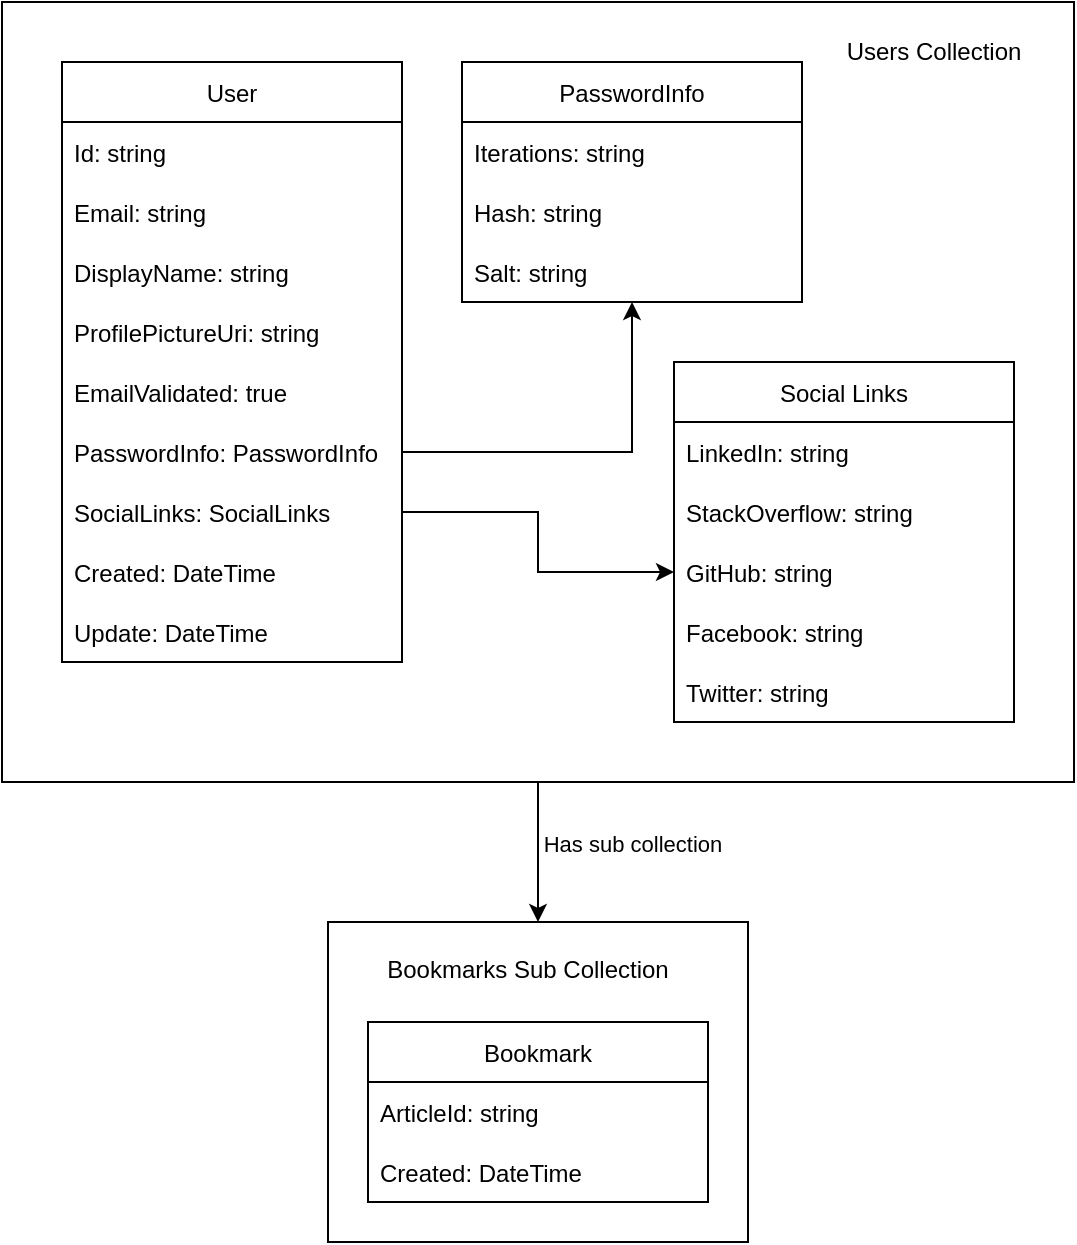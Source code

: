 <mxfile version="20.2.7" type="github">
  <diagram id="eoDmwnrt7AnTwp-9dPMA" name="Page-1">
    <mxGraphModel dx="1234" dy="771" grid="1" gridSize="10" guides="1" tooltips="1" connect="1" arrows="1" fold="1" page="1" pageScale="1" pageWidth="827" pageHeight="1169" math="0" shadow="0">
      <root>
        <mxCell id="0" />
        <mxCell id="1" parent="0" />
        <mxCell id="MaDMwwRkFXLWG0-b9X80-70" style="edgeStyle=orthogonalEdgeStyle;rounded=0;orthogonalLoop=1;jettySize=auto;html=1;exitX=0.5;exitY=1;exitDx=0;exitDy=0;entryX=0.5;entryY=0;entryDx=0;entryDy=0;" parent="1" source="MaDMwwRkFXLWG0-b9X80-37" target="MaDMwwRkFXLWG0-b9X80-52" edge="1">
          <mxGeometry relative="1" as="geometry" />
        </mxCell>
        <mxCell id="MaDMwwRkFXLWG0-b9X80-71" value="Has sub collection" style="edgeLabel;html=1;align=center;verticalAlign=middle;resizable=0;points=[];labelBackgroundColor=none;" parent="MaDMwwRkFXLWG0-b9X80-70" vertex="1" connectable="0">
          <mxGeometry x="-0.02" y="-3" relative="1" as="geometry">
            <mxPoint x="50" y="-4" as="offset" />
          </mxGeometry>
        </mxCell>
        <mxCell id="MaDMwwRkFXLWG0-b9X80-72" value="" style="group" parent="1" vertex="1" connectable="0">
          <mxGeometry x="10" y="110" width="536" height="390" as="geometry" />
        </mxCell>
        <mxCell id="MaDMwwRkFXLWG0-b9X80-1" value="User" style="swimlane;fontStyle=0;childLayout=stackLayout;horizontal=1;startSize=30;horizontalStack=0;resizeParent=1;resizeParentMax=0;resizeLast=0;collapsible=1;marginBottom=0;fillStyle=auto;swimlaneLine=1;glass=0;" parent="MaDMwwRkFXLWG0-b9X80-72" vertex="1">
          <mxGeometry x="30" y="30" width="170" height="300" as="geometry">
            <mxRectangle x="150" y="170" width="70" height="30" as="alternateBounds" />
          </mxGeometry>
        </mxCell>
        <mxCell id="MaDMwwRkFXLWG0-b9X80-2" value="Id: string" style="text;strokeColor=none;fillColor=none;align=left;verticalAlign=middle;spacingLeft=4;spacingRight=4;overflow=hidden;points=[[0,0.5],[1,0.5]];portConstraint=eastwest;rotatable=0;" parent="MaDMwwRkFXLWG0-b9X80-1" vertex="1">
          <mxGeometry y="30" width="170" height="30" as="geometry" />
        </mxCell>
        <mxCell id="MaDMwwRkFXLWG0-b9X80-3" value="Email: string" style="text;strokeColor=none;fillColor=none;align=left;verticalAlign=middle;spacingLeft=4;spacingRight=4;overflow=hidden;points=[[0,0.5],[1,0.5]];portConstraint=eastwest;rotatable=0;" parent="MaDMwwRkFXLWG0-b9X80-1" vertex="1">
          <mxGeometry y="60" width="170" height="30" as="geometry" />
        </mxCell>
        <mxCell id="MaDMwwRkFXLWG0-b9X80-4" value="DisplayName: string" style="text;strokeColor=none;fillColor=none;align=left;verticalAlign=middle;spacingLeft=4;spacingRight=4;overflow=hidden;points=[[0,0.5],[1,0.5]];portConstraint=eastwest;rotatable=0;" parent="MaDMwwRkFXLWG0-b9X80-1" vertex="1">
          <mxGeometry y="90" width="170" height="30" as="geometry" />
        </mxCell>
        <mxCell id="MaDMwwRkFXLWG0-b9X80-10" value="ProfilePictureUri: string" style="text;strokeColor=none;fillColor=none;align=left;verticalAlign=middle;spacingLeft=4;spacingRight=4;overflow=hidden;points=[[0,0.5],[1,0.5]];portConstraint=eastwest;rotatable=0;" parent="MaDMwwRkFXLWG0-b9X80-1" vertex="1">
          <mxGeometry y="120" width="170" height="30" as="geometry" />
        </mxCell>
        <mxCell id="MaDMwwRkFXLWG0-b9X80-11" value="EmailValidated: true" style="text;strokeColor=none;fillColor=none;align=left;verticalAlign=middle;spacingLeft=4;spacingRight=4;overflow=hidden;points=[[0,0.5],[1,0.5]];portConstraint=eastwest;rotatable=0;" parent="MaDMwwRkFXLWG0-b9X80-1" vertex="1">
          <mxGeometry y="150" width="170" height="30" as="geometry" />
        </mxCell>
        <mxCell id="MaDMwwRkFXLWG0-b9X80-12" value="PasswordInfo: PasswordInfo" style="text;strokeColor=none;fillColor=none;align=left;verticalAlign=middle;spacingLeft=4;spacingRight=4;overflow=hidden;points=[[0,0.5],[1,0.5]];portConstraint=eastwest;rotatable=0;" parent="MaDMwwRkFXLWG0-b9X80-1" vertex="1">
          <mxGeometry y="180" width="170" height="30" as="geometry" />
        </mxCell>
        <mxCell id="MaDMwwRkFXLWG0-b9X80-13" value="SocialLinks: SocialLinks" style="text;strokeColor=none;fillColor=none;align=left;verticalAlign=middle;spacingLeft=4;spacingRight=4;overflow=hidden;points=[[0,0.5],[1,0.5]];portConstraint=eastwest;rotatable=0;" parent="MaDMwwRkFXLWG0-b9X80-1" vertex="1">
          <mxGeometry y="210" width="170" height="30" as="geometry" />
        </mxCell>
        <mxCell id="MaDMwwRkFXLWG0-b9X80-14" value="Created: DateTime" style="text;strokeColor=none;fillColor=none;align=left;verticalAlign=middle;spacingLeft=4;spacingRight=4;overflow=hidden;points=[[0,0.5],[1,0.5]];portConstraint=eastwest;rotatable=0;" parent="MaDMwwRkFXLWG0-b9X80-1" vertex="1">
          <mxGeometry y="240" width="170" height="30" as="geometry" />
        </mxCell>
        <mxCell id="MaDMwwRkFXLWG0-b9X80-15" value="Update: DateTime" style="text;strokeColor=none;fillColor=none;align=left;verticalAlign=middle;spacingLeft=4;spacingRight=4;overflow=hidden;points=[[0,0.5],[1,0.5]];portConstraint=eastwest;rotatable=0;" parent="MaDMwwRkFXLWG0-b9X80-1" vertex="1">
          <mxGeometry y="270" width="170" height="30" as="geometry" />
        </mxCell>
        <mxCell id="MaDMwwRkFXLWG0-b9X80-37" value="" style="rounded=0;whiteSpace=wrap;html=1;glass=0;fillStyle=auto;fillColor=none;" parent="MaDMwwRkFXLWG0-b9X80-72" vertex="1">
          <mxGeometry width="536" height="390" as="geometry" />
        </mxCell>
        <mxCell id="MaDMwwRkFXLWG0-b9X80-16" value="PasswordInfo" style="swimlane;fontStyle=0;childLayout=stackLayout;horizontal=1;startSize=30;horizontalStack=0;resizeParent=1;resizeParentMax=0;resizeLast=0;collapsible=1;marginBottom=0;fillStyle=auto;swimlaneLine=1;glass=0;" parent="MaDMwwRkFXLWG0-b9X80-72" vertex="1">
          <mxGeometry x="230" y="30" width="170" height="120" as="geometry">
            <mxRectangle x="230" y="30" width="90" height="30" as="alternateBounds" />
          </mxGeometry>
        </mxCell>
        <mxCell id="MaDMwwRkFXLWG0-b9X80-17" value="Iterations: string" style="text;strokeColor=none;fillColor=none;align=left;verticalAlign=middle;spacingLeft=4;spacingRight=4;overflow=hidden;points=[[0,0.5],[1,0.5]];portConstraint=eastwest;rotatable=0;" parent="MaDMwwRkFXLWG0-b9X80-16" vertex="1">
          <mxGeometry y="30" width="170" height="30" as="geometry" />
        </mxCell>
        <mxCell id="MaDMwwRkFXLWG0-b9X80-18" value="Hash: string" style="text;strokeColor=none;fillColor=none;align=left;verticalAlign=middle;spacingLeft=4;spacingRight=4;overflow=hidden;points=[[0,0.5],[1,0.5]];portConstraint=eastwest;rotatable=0;" parent="MaDMwwRkFXLWG0-b9X80-16" vertex="1">
          <mxGeometry y="60" width="170" height="30" as="geometry" />
        </mxCell>
        <mxCell id="MaDMwwRkFXLWG0-b9X80-19" value="Salt: string" style="text;strokeColor=none;fillColor=none;align=left;verticalAlign=middle;spacingLeft=4;spacingRight=4;overflow=hidden;points=[[0,0.5],[1,0.5]];portConstraint=eastwest;rotatable=0;" parent="MaDMwwRkFXLWG0-b9X80-16" vertex="1">
          <mxGeometry y="90" width="170" height="30" as="geometry" />
        </mxCell>
        <mxCell id="MaDMwwRkFXLWG0-b9X80-26" value="Social Links" style="swimlane;fontStyle=0;childLayout=stackLayout;horizontal=1;startSize=30;horizontalStack=0;resizeParent=1;resizeParentMax=0;resizeLast=0;collapsible=1;marginBottom=0;fillStyle=auto;swimlaneLine=1;glass=0;" parent="MaDMwwRkFXLWG0-b9X80-72" vertex="1">
          <mxGeometry x="336" y="180" width="170" height="180" as="geometry">
            <mxRectangle x="340" y="165" width="90" height="30" as="alternateBounds" />
          </mxGeometry>
        </mxCell>
        <mxCell id="MaDMwwRkFXLWG0-b9X80-27" value="LinkedIn: string" style="text;strokeColor=none;fillColor=none;align=left;verticalAlign=middle;spacingLeft=4;spacingRight=4;overflow=hidden;points=[[0,0.5],[1,0.5]];portConstraint=eastwest;rotatable=0;" parent="MaDMwwRkFXLWG0-b9X80-26" vertex="1">
          <mxGeometry y="30" width="170" height="30" as="geometry" />
        </mxCell>
        <mxCell id="MaDMwwRkFXLWG0-b9X80-28" value="StackOverflow: string" style="text;strokeColor=none;fillColor=none;align=left;verticalAlign=middle;spacingLeft=4;spacingRight=4;overflow=hidden;points=[[0,0.5],[1,0.5]];portConstraint=eastwest;rotatable=0;" parent="MaDMwwRkFXLWG0-b9X80-26" vertex="1">
          <mxGeometry y="60" width="170" height="30" as="geometry" />
        </mxCell>
        <mxCell id="MaDMwwRkFXLWG0-b9X80-29" value="GitHub: string" style="text;strokeColor=none;fillColor=none;align=left;verticalAlign=middle;spacingLeft=4;spacingRight=4;overflow=hidden;points=[[0,0.5],[1,0.5]];portConstraint=eastwest;rotatable=0;" parent="MaDMwwRkFXLWG0-b9X80-26" vertex="1">
          <mxGeometry y="90" width="170" height="30" as="geometry" />
        </mxCell>
        <mxCell id="MaDMwwRkFXLWG0-b9X80-30" value="Facebook: string" style="text;strokeColor=none;fillColor=none;align=left;verticalAlign=middle;spacingLeft=4;spacingRight=4;overflow=hidden;points=[[0,0.5],[1,0.5]];portConstraint=eastwest;rotatable=0;" parent="MaDMwwRkFXLWG0-b9X80-26" vertex="1">
          <mxGeometry y="120" width="170" height="30" as="geometry" />
        </mxCell>
        <mxCell id="MaDMwwRkFXLWG0-b9X80-31" value="Twitter: string" style="text;strokeColor=none;fillColor=none;align=left;verticalAlign=middle;spacingLeft=4;spacingRight=4;overflow=hidden;points=[[0,0.5],[1,0.5]];portConstraint=eastwest;rotatable=0;" parent="MaDMwwRkFXLWG0-b9X80-26" vertex="1">
          <mxGeometry y="150" width="170" height="30" as="geometry" />
        </mxCell>
        <mxCell id="MaDMwwRkFXLWG0-b9X80-33" style="edgeStyle=orthogonalEdgeStyle;rounded=0;orthogonalLoop=1;jettySize=auto;html=1;entryX=0.5;entryY=1;entryDx=0;entryDy=0;" parent="MaDMwwRkFXLWG0-b9X80-72" source="MaDMwwRkFXLWG0-b9X80-12" target="MaDMwwRkFXLWG0-b9X80-16" edge="1">
          <mxGeometry relative="1" as="geometry" />
        </mxCell>
        <mxCell id="MaDMwwRkFXLWG0-b9X80-35" style="edgeStyle=orthogonalEdgeStyle;rounded=0;orthogonalLoop=1;jettySize=auto;html=1;entryX=0;entryY=0.5;entryDx=0;entryDy=0;" parent="MaDMwwRkFXLWG0-b9X80-72" source="MaDMwwRkFXLWG0-b9X80-13" target="MaDMwwRkFXLWG0-b9X80-29" edge="1">
          <mxGeometry relative="1" as="geometry" />
        </mxCell>
        <mxCell id="MaDMwwRkFXLWG0-b9X80-39" value="Users Collection" style="text;html=1;strokeColor=none;fillColor=none;align=center;verticalAlign=middle;whiteSpace=wrap;rounded=0;glass=0;fillStyle=auto;" parent="MaDMwwRkFXLWG0-b9X80-72" vertex="1">
          <mxGeometry x="416" y="10" width="100" height="30" as="geometry" />
        </mxCell>
        <mxCell id="dqGDU8URhDtBPE2BqEyg-2" value="" style="group" vertex="1" connectable="0" parent="1">
          <mxGeometry x="173" y="570" width="210" height="160" as="geometry" />
        </mxCell>
        <mxCell id="MaDMwwRkFXLWG0-b9X80-52" value="" style="rounded=0;whiteSpace=wrap;html=1;glass=0;fillStyle=auto;fillColor=none;" parent="dqGDU8URhDtBPE2BqEyg-2" vertex="1">
          <mxGeometry width="210" height="160" as="geometry" />
        </mxCell>
        <mxCell id="MaDMwwRkFXLWG0-b9X80-42" value="Bookmark" style="swimlane;fontStyle=0;childLayout=stackLayout;horizontal=1;startSize=30;horizontalStack=0;resizeParent=1;resizeParentMax=0;resizeLast=0;collapsible=1;marginBottom=0;fillStyle=auto;swimlaneLine=1;glass=0;" parent="dqGDU8URhDtBPE2BqEyg-2" vertex="1">
          <mxGeometry x="20" y="50" width="170" height="90" as="geometry">
            <mxRectangle x="20" y="54" width="70" height="30" as="alternateBounds" />
          </mxGeometry>
        </mxCell>
        <mxCell id="MaDMwwRkFXLWG0-b9X80-44" value="ArticleId: string" style="text;strokeColor=none;fillColor=none;align=left;verticalAlign=middle;spacingLeft=4;spacingRight=4;overflow=hidden;points=[[0,0.5],[1,0.5]];portConstraint=eastwest;rotatable=0;" parent="MaDMwwRkFXLWG0-b9X80-42" vertex="1">
          <mxGeometry y="30" width="170" height="30" as="geometry" />
        </mxCell>
        <mxCell id="MaDMwwRkFXLWG0-b9X80-50" value="Created: DateTime" style="text;strokeColor=none;fillColor=none;align=left;verticalAlign=middle;spacingLeft=4;spacingRight=4;overflow=hidden;points=[[0,0.5],[1,0.5]];portConstraint=eastwest;rotatable=0;" parent="MaDMwwRkFXLWG0-b9X80-42" vertex="1">
          <mxGeometry y="60" width="170" height="30" as="geometry" />
        </mxCell>
        <mxCell id="MaDMwwRkFXLWG0-b9X80-65" value="Bookmarks Sub Collection" style="text;html=1;strokeColor=none;fillColor=none;align=center;verticalAlign=middle;whiteSpace=wrap;rounded=0;glass=0;fillStyle=auto;" parent="dqGDU8URhDtBPE2BqEyg-2" vertex="1">
          <mxGeometry x="20" y="9" width="160" height="30" as="geometry" />
        </mxCell>
      </root>
    </mxGraphModel>
  </diagram>
</mxfile>
